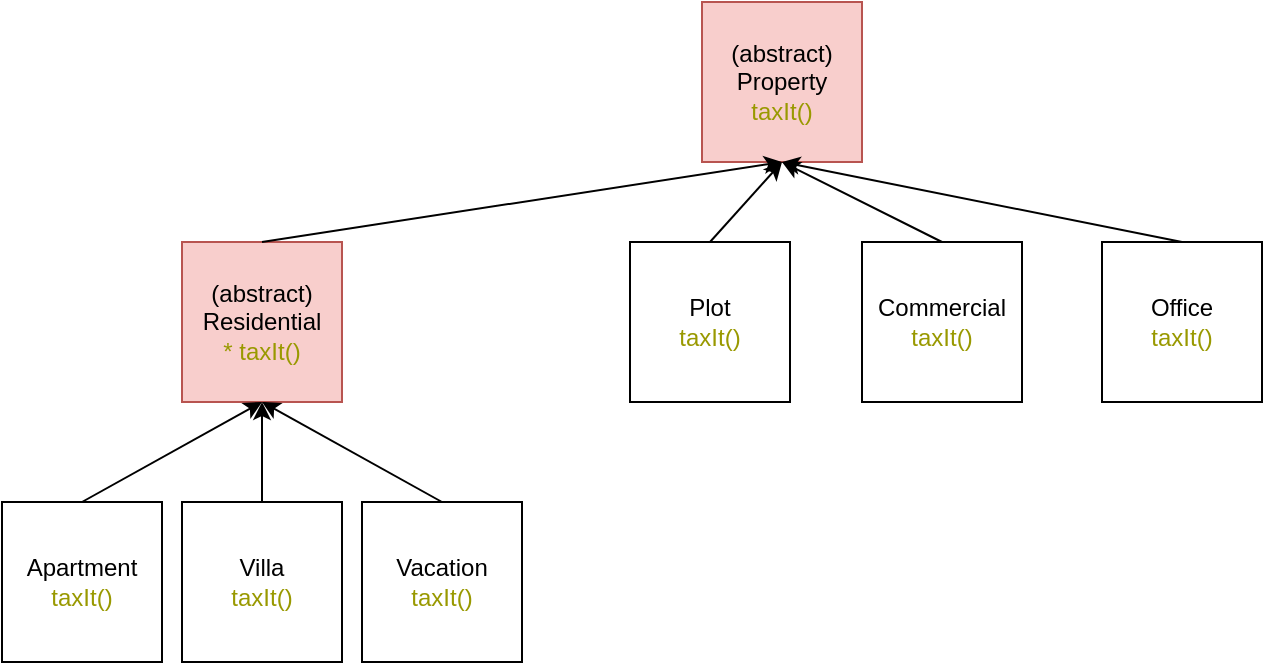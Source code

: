 <mxfile version="25.0.3">
  <diagram name="‫עמוד-1‬" id="2XNRca0X8COgXaNfpCKt">
    <mxGraphModel dx="836" dy="469" grid="1" gridSize="10" guides="1" tooltips="1" connect="1" arrows="1" fold="1" page="1" pageScale="1" pageWidth="827" pageHeight="1169" math="0" shadow="0">
      <root>
        <mxCell id="0" />
        <mxCell id="1" parent="0" />
        <mxCell id="XEGHf1C4X2VtuISwEEHR-1" value="&lt;div&gt;(abstract)&lt;/div&gt;Property&lt;div&gt;&lt;font color=&quot;#999900&quot;&gt;taxIt()&lt;/font&gt;&lt;/div&gt;" style="whiteSpace=wrap;html=1;aspect=fixed;fillColor=#f8cecc;strokeColor=#b85450;" vertex="1" parent="1">
          <mxGeometry x="370" y="50" width="80" height="80" as="geometry" />
        </mxCell>
        <mxCell id="XEGHf1C4X2VtuISwEEHR-2" value="&lt;div&gt;&lt;div&gt;(abstract)&lt;/div&gt;&lt;/div&gt;Residential&lt;div&gt;&lt;div&gt;&lt;span style=&quot;color: rgb(153, 153, 0);&quot;&gt;* taxIt()&lt;/span&gt;&lt;/div&gt;&lt;/div&gt;" style="whiteSpace=wrap;html=1;aspect=fixed;fillColor=#f8cecc;strokeColor=#b85450;" vertex="1" parent="1">
          <mxGeometry x="110" y="170" width="80" height="80" as="geometry" />
        </mxCell>
        <mxCell id="XEGHf1C4X2VtuISwEEHR-3" value="Plot&lt;div&gt;&lt;span style=&quot;color: rgb(153, 153, 0);&quot;&gt;taxIt()&lt;/span&gt;&lt;/div&gt;" style="whiteSpace=wrap;html=1;aspect=fixed;" vertex="1" parent="1">
          <mxGeometry x="334" y="170" width="80" height="80" as="geometry" />
        </mxCell>
        <mxCell id="XEGHf1C4X2VtuISwEEHR-4" value="Commercial&lt;div&gt;&lt;span style=&quot;color: rgb(153, 153, 0);&quot;&gt;taxIt()&lt;/span&gt;&lt;/div&gt;" style="whiteSpace=wrap;html=1;aspect=fixed;" vertex="1" parent="1">
          <mxGeometry x="450" y="170" width="80" height="80" as="geometry" />
        </mxCell>
        <mxCell id="XEGHf1C4X2VtuISwEEHR-8" value="Vacation&lt;br&gt;&lt;div&gt;&lt;span style=&quot;color: rgb(153, 153, 0);&quot;&gt;taxIt()&lt;/span&gt;&lt;/div&gt;" style="whiteSpace=wrap;html=1;aspect=fixed;" vertex="1" parent="1">
          <mxGeometry x="200" y="300" width="80" height="80" as="geometry" />
        </mxCell>
        <mxCell id="XEGHf1C4X2VtuISwEEHR-9" value="Villa&lt;div&gt;&lt;span style=&quot;color: rgb(153, 153, 0);&quot;&gt;taxIt()&lt;/span&gt;&lt;/div&gt;" style="whiteSpace=wrap;html=1;aspect=fixed;" vertex="1" parent="1">
          <mxGeometry x="110" y="300" width="80" height="80" as="geometry" />
        </mxCell>
        <mxCell id="XEGHf1C4X2VtuISwEEHR-10" value="Apartment&lt;div&gt;&lt;span style=&quot;color: rgb(153, 153, 0);&quot;&gt;taxIt()&lt;/span&gt;&lt;/div&gt;" style="whiteSpace=wrap;html=1;aspect=fixed;" vertex="1" parent="1">
          <mxGeometry x="20" y="300" width="80" height="80" as="geometry" />
        </mxCell>
        <mxCell id="XEGHf1C4X2VtuISwEEHR-13" value="" style="endArrow=classic;html=1;rounded=0;exitX=0.5;exitY=0;exitDx=0;exitDy=0;" edge="1" parent="1" source="XEGHf1C4X2VtuISwEEHR-2">
          <mxGeometry width="50" height="50" relative="1" as="geometry">
            <mxPoint x="190" y="80" as="sourcePoint" />
            <mxPoint x="410" y="130" as="targetPoint" />
            <Array as="points" />
          </mxGeometry>
        </mxCell>
        <mxCell id="XEGHf1C4X2VtuISwEEHR-14" value="" style="endArrow=classic;html=1;rounded=0;exitX=0.5;exitY=0;exitDx=0;exitDy=0;entryX=0.5;entryY=1;entryDx=0;entryDy=0;" edge="1" parent="1" source="XEGHf1C4X2VtuISwEEHR-3" target="XEGHf1C4X2VtuISwEEHR-1">
          <mxGeometry width="50" height="50" relative="1" as="geometry">
            <mxPoint x="370" y="180" as="sourcePoint" />
            <mxPoint x="490" y="140" as="targetPoint" />
          </mxGeometry>
        </mxCell>
        <mxCell id="XEGHf1C4X2VtuISwEEHR-15" value="" style="endArrow=classic;html=1;rounded=0;exitX=0.5;exitY=0;exitDx=0;exitDy=0;entryX=0.5;entryY=1;entryDx=0;entryDy=0;" edge="1" parent="1" source="XEGHf1C4X2VtuISwEEHR-4" target="XEGHf1C4X2VtuISwEEHR-1">
          <mxGeometry width="50" height="50" relative="1" as="geometry">
            <mxPoint x="330" y="250" as="sourcePoint" />
            <mxPoint x="380" y="200" as="targetPoint" />
          </mxGeometry>
        </mxCell>
        <mxCell id="XEGHf1C4X2VtuISwEEHR-16" value="" style="endArrow=classic;html=1;rounded=0;exitX=0.5;exitY=0;exitDx=0;exitDy=0;entryX=0.5;entryY=1;entryDx=0;entryDy=0;" edge="1" parent="1" source="XEGHf1C4X2VtuISwEEHR-8" target="XEGHf1C4X2VtuISwEEHR-2">
          <mxGeometry width="50" height="50" relative="1" as="geometry">
            <mxPoint x="330" y="250" as="sourcePoint" />
            <mxPoint x="380" y="200" as="targetPoint" />
          </mxGeometry>
        </mxCell>
        <mxCell id="XEGHf1C4X2VtuISwEEHR-17" value="" style="endArrow=classic;html=1;rounded=0;exitX=0.5;exitY=0;exitDx=0;exitDy=0;entryX=0.5;entryY=1;entryDx=0;entryDy=0;" edge="1" parent="1" source="XEGHf1C4X2VtuISwEEHR-9" target="XEGHf1C4X2VtuISwEEHR-2">
          <mxGeometry width="50" height="50" relative="1" as="geometry">
            <mxPoint x="330" y="250" as="sourcePoint" />
            <mxPoint x="380" y="200" as="targetPoint" />
          </mxGeometry>
        </mxCell>
        <mxCell id="XEGHf1C4X2VtuISwEEHR-18" value="" style="endArrow=classic;html=1;rounded=0;entryX=0.5;entryY=1;entryDx=0;entryDy=0;exitX=0.5;exitY=0;exitDx=0;exitDy=0;" edge="1" parent="1" source="XEGHf1C4X2VtuISwEEHR-10" target="XEGHf1C4X2VtuISwEEHR-2">
          <mxGeometry width="50" height="50" relative="1" as="geometry">
            <mxPoint x="330" y="250" as="sourcePoint" />
            <mxPoint x="380" y="200" as="targetPoint" />
          </mxGeometry>
        </mxCell>
        <mxCell id="XEGHf1C4X2VtuISwEEHR-22" value="Office&lt;div&gt;&lt;span style=&quot;color: rgb(153, 153, 0);&quot;&gt;taxIt()&lt;/span&gt;&lt;/div&gt;" style="whiteSpace=wrap;html=1;aspect=fixed;" vertex="1" parent="1">
          <mxGeometry x="570" y="170" width="80" height="80" as="geometry" />
        </mxCell>
        <mxCell id="XEGHf1C4X2VtuISwEEHR-23" value="" style="endArrow=classic;html=1;rounded=0;exitX=0.5;exitY=0;exitDx=0;exitDy=0;entryX=0.5;entryY=1;entryDx=0;entryDy=0;" edge="1" parent="1" source="XEGHf1C4X2VtuISwEEHR-22" target="XEGHf1C4X2VtuISwEEHR-1">
          <mxGeometry width="50" height="50" relative="1" as="geometry">
            <mxPoint x="640" y="160" as="sourcePoint" />
            <mxPoint x="690" y="110" as="targetPoint" />
          </mxGeometry>
        </mxCell>
      </root>
    </mxGraphModel>
  </diagram>
</mxfile>
